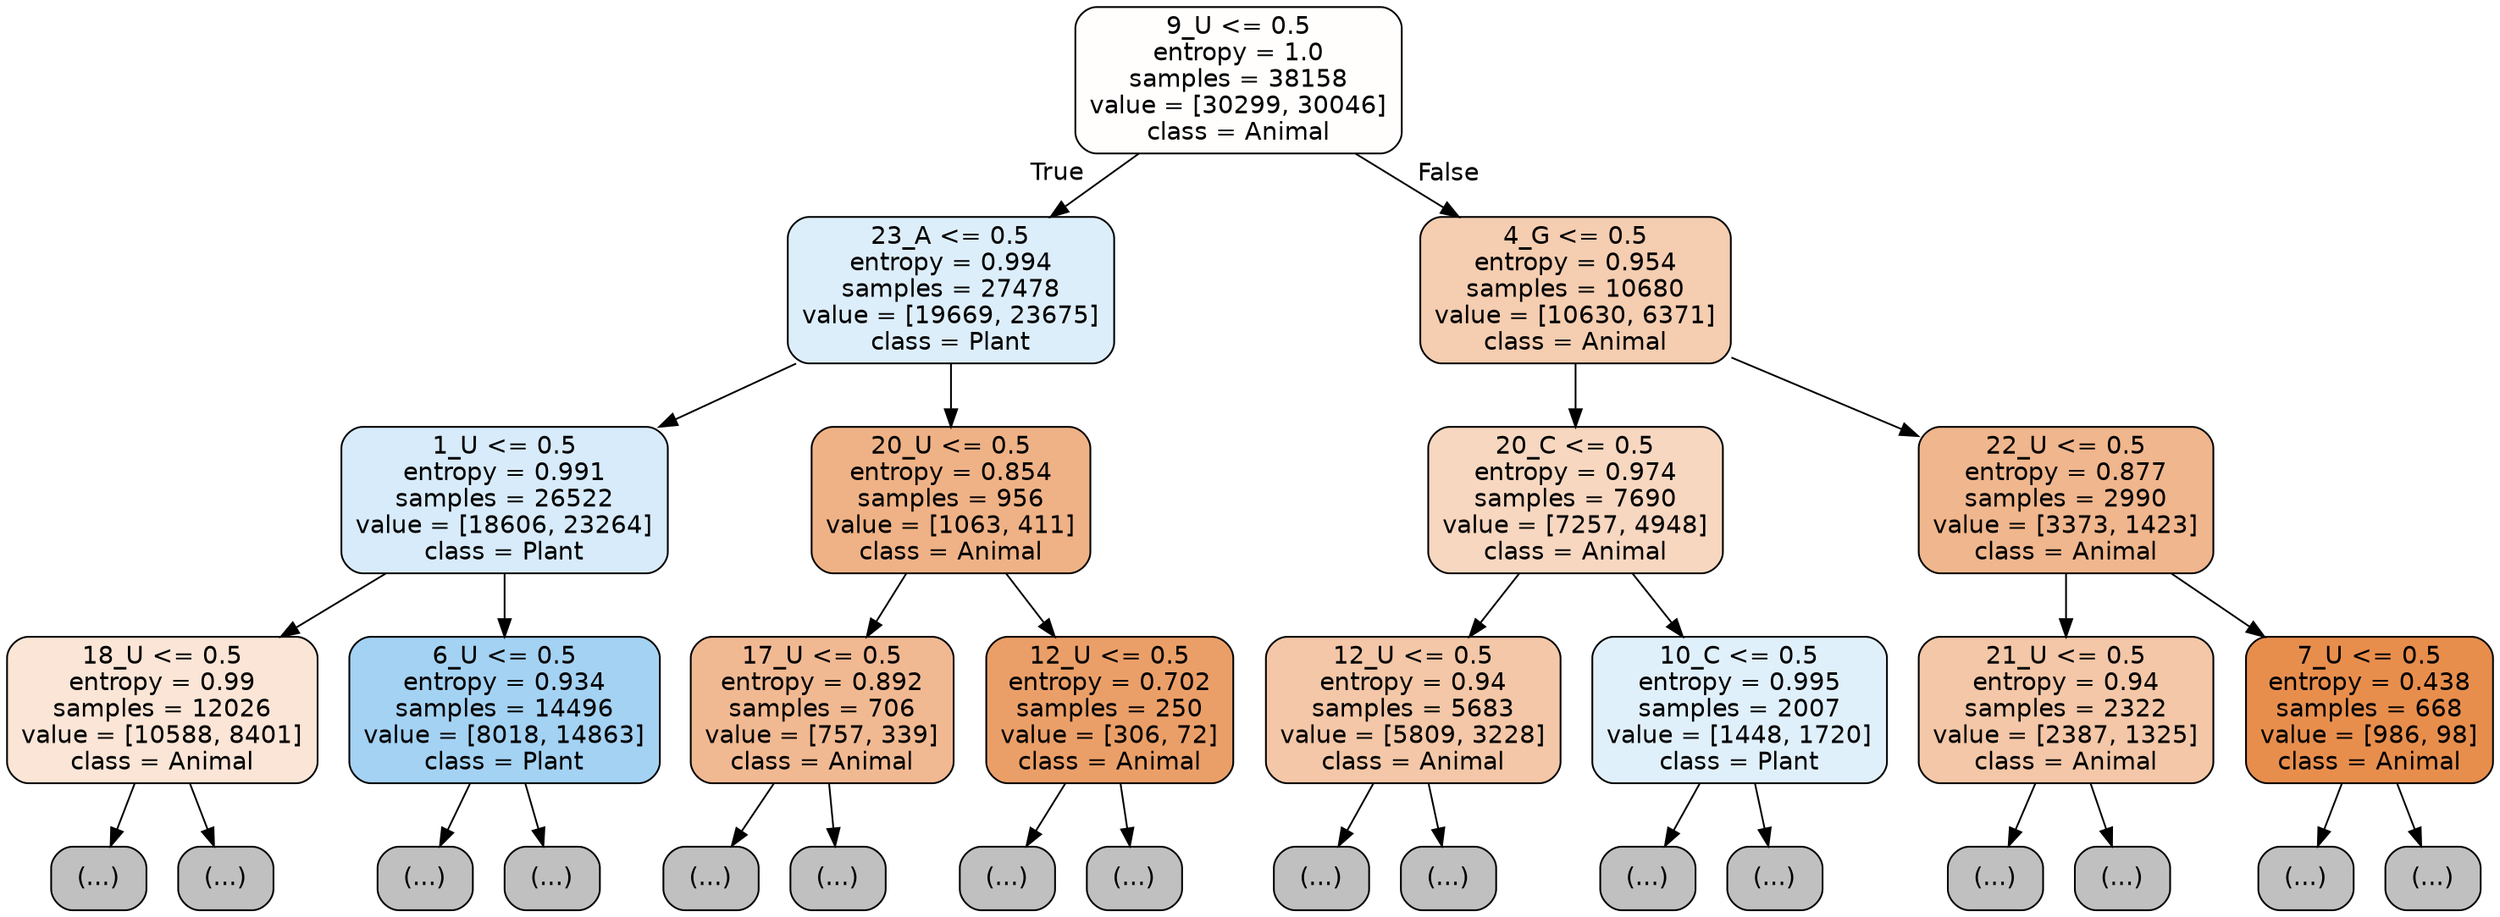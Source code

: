 digraph Tree {
node [shape=box, style="filled, rounded", color="black", fontname="helvetica"] ;
edge [fontname="helvetica"] ;
0 [label="9_U <= 0.5\nentropy = 1.0\nsamples = 38158\nvalue = [30299, 30046]\nclass = Animal", fillcolor="#fffefd"] ;
1 [label="23_A <= 0.5\nentropy = 0.994\nsamples = 27478\nvalue = [19669, 23675]\nclass = Plant", fillcolor="#ddeefb"] ;
0 -> 1 [labeldistance=2.5, labelangle=45, headlabel="True"] ;
2 [label="1_U <= 0.5\nentropy = 0.991\nsamples = 26522\nvalue = [18606, 23264]\nclass = Plant", fillcolor="#d7ebfa"] ;
1 -> 2 ;
3 [label="18_U <= 0.5\nentropy = 0.99\nsamples = 12026\nvalue = [10588, 8401]\nclass = Animal", fillcolor="#fae5d6"] ;
2 -> 3 ;
4 [label="(...)", fillcolor="#C0C0C0"] ;
3 -> 4 ;
5029 [label="(...)", fillcolor="#C0C0C0"] ;
3 -> 5029 ;
6668 [label="6_U <= 0.5\nentropy = 0.934\nsamples = 14496\nvalue = [8018, 14863]\nclass = Plant", fillcolor="#a4d2f3"] ;
2 -> 6668 ;
6669 [label="(...)", fillcolor="#C0C0C0"] ;
6668 -> 6669 ;
10402 [label="(...)", fillcolor="#C0C0C0"] ;
6668 -> 10402 ;
11695 [label="20_U <= 0.5\nentropy = 0.854\nsamples = 956\nvalue = [1063, 411]\nclass = Animal", fillcolor="#efb286"] ;
1 -> 11695 ;
11696 [label="17_U <= 0.5\nentropy = 0.892\nsamples = 706\nvalue = [757, 339]\nclass = Animal", fillcolor="#f1b992"] ;
11695 -> 11696 ;
11697 [label="(...)", fillcolor="#C0C0C0"] ;
11696 -> 11697 ;
11990 [label="(...)", fillcolor="#C0C0C0"] ;
11696 -> 11990 ;
12083 [label="12_U <= 0.5\nentropy = 0.702\nsamples = 250\nvalue = [306, 72]\nclass = Animal", fillcolor="#eb9f68"] ;
11695 -> 12083 ;
12084 [label="(...)", fillcolor="#C0C0C0"] ;
12083 -> 12084 ;
12167 [label="(...)", fillcolor="#C0C0C0"] ;
12083 -> 12167 ;
12202 [label="4_G <= 0.5\nentropy = 0.954\nsamples = 10680\nvalue = [10630, 6371]\nclass = Animal", fillcolor="#f5cdb0"] ;
0 -> 12202 [labeldistance=2.5, labelangle=-45, headlabel="False"] ;
12203 [label="20_C <= 0.5\nentropy = 0.974\nsamples = 7690\nvalue = [7257, 4948]\nclass = Animal", fillcolor="#f7d7c0"] ;
12202 -> 12203 ;
12204 [label="12_U <= 0.5\nentropy = 0.94\nsamples = 5683\nvalue = [5809, 3228]\nclass = Animal", fillcolor="#f3c7a7"] ;
12203 -> 12204 ;
12205 [label="(...)", fillcolor="#C0C0C0"] ;
12204 -> 12205 ;
14166 [label="(...)", fillcolor="#C0C0C0"] ;
12204 -> 14166 ;
14853 [label="10_C <= 0.5\nentropy = 0.995\nsamples = 2007\nvalue = [1448, 1720]\nclass = Plant", fillcolor="#e0f0fb"] ;
12203 -> 14853 ;
14854 [label="(...)", fillcolor="#C0C0C0"] ;
14853 -> 14854 ;
15407 [label="(...)", fillcolor="#C0C0C0"] ;
14853 -> 15407 ;
15626 [label="22_U <= 0.5\nentropy = 0.877\nsamples = 2990\nvalue = [3373, 1423]\nclass = Animal", fillcolor="#f0b68d"] ;
12202 -> 15626 ;
15627 [label="21_U <= 0.5\nentropy = 0.94\nsamples = 2322\nvalue = [2387, 1325]\nclass = Animal", fillcolor="#f3c7a7"] ;
15626 -> 15627 ;
15628 [label="(...)", fillcolor="#C0C0C0"] ;
15627 -> 15628 ;
16565 [label="(...)", fillcolor="#C0C0C0"] ;
15627 -> 16565 ;
16842 [label="7_U <= 0.5\nentropy = 0.438\nsamples = 668\nvalue = [986, 98]\nclass = Animal", fillcolor="#e88e4d"] ;
15626 -> 16842 ;
16843 [label="(...)", fillcolor="#C0C0C0"] ;
16842 -> 16843 ;
16946 [label="(...)", fillcolor="#C0C0C0"] ;
16842 -> 16946 ;
}
